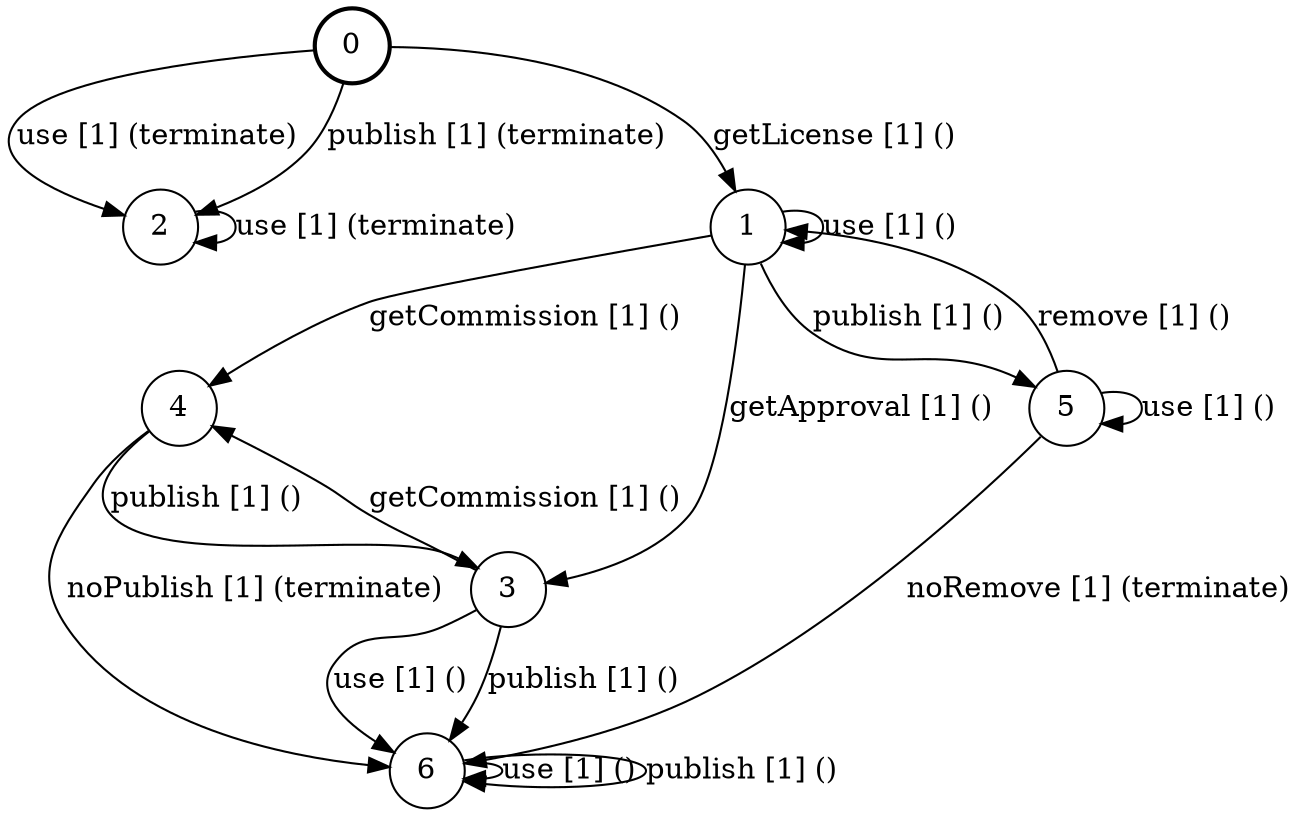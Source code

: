 # generated file, don't try to modify
# command: dot -Tpng <filename> > tree.png
digraph Automaton {
    node [shape = circle];
    0 [style = "bold"];
    0 -> 2 [label = "use [1] (terminate) "];
    0 -> 1 [label = "getLicense [1] () "];
    0 -> 2 [label = "publish [1] (terminate) "];
    1 -> 4 [label = "getCommission [1] () "];
    1 -> 1 [label = "use [1] () "];
    1 -> 3 [label = "getApproval [1] () "];
    1 -> 5 [label = "publish [1] () "];
    2 -> 2 [label = "use [1] (terminate) "];
    3 -> 4 [label = "getCommission [1] () "];
    3 -> 6 [label = "use [1] () "];
    3 -> 6 [label = "publish [1] () "];
    4 -> 6 [label = "noPublish [1] (terminate) "];
    4 -> 3 [label = "publish [1] () "];
    5 -> 6 [label = "noRemove [1] (terminate) "];
    5 -> 5 [label = "use [1] () "];
    5 -> 1 [label = "remove [1] () "];
    6 -> 6 [label = "use [1] () "];
    6 -> 6 [label = "publish [1] () "];
}

